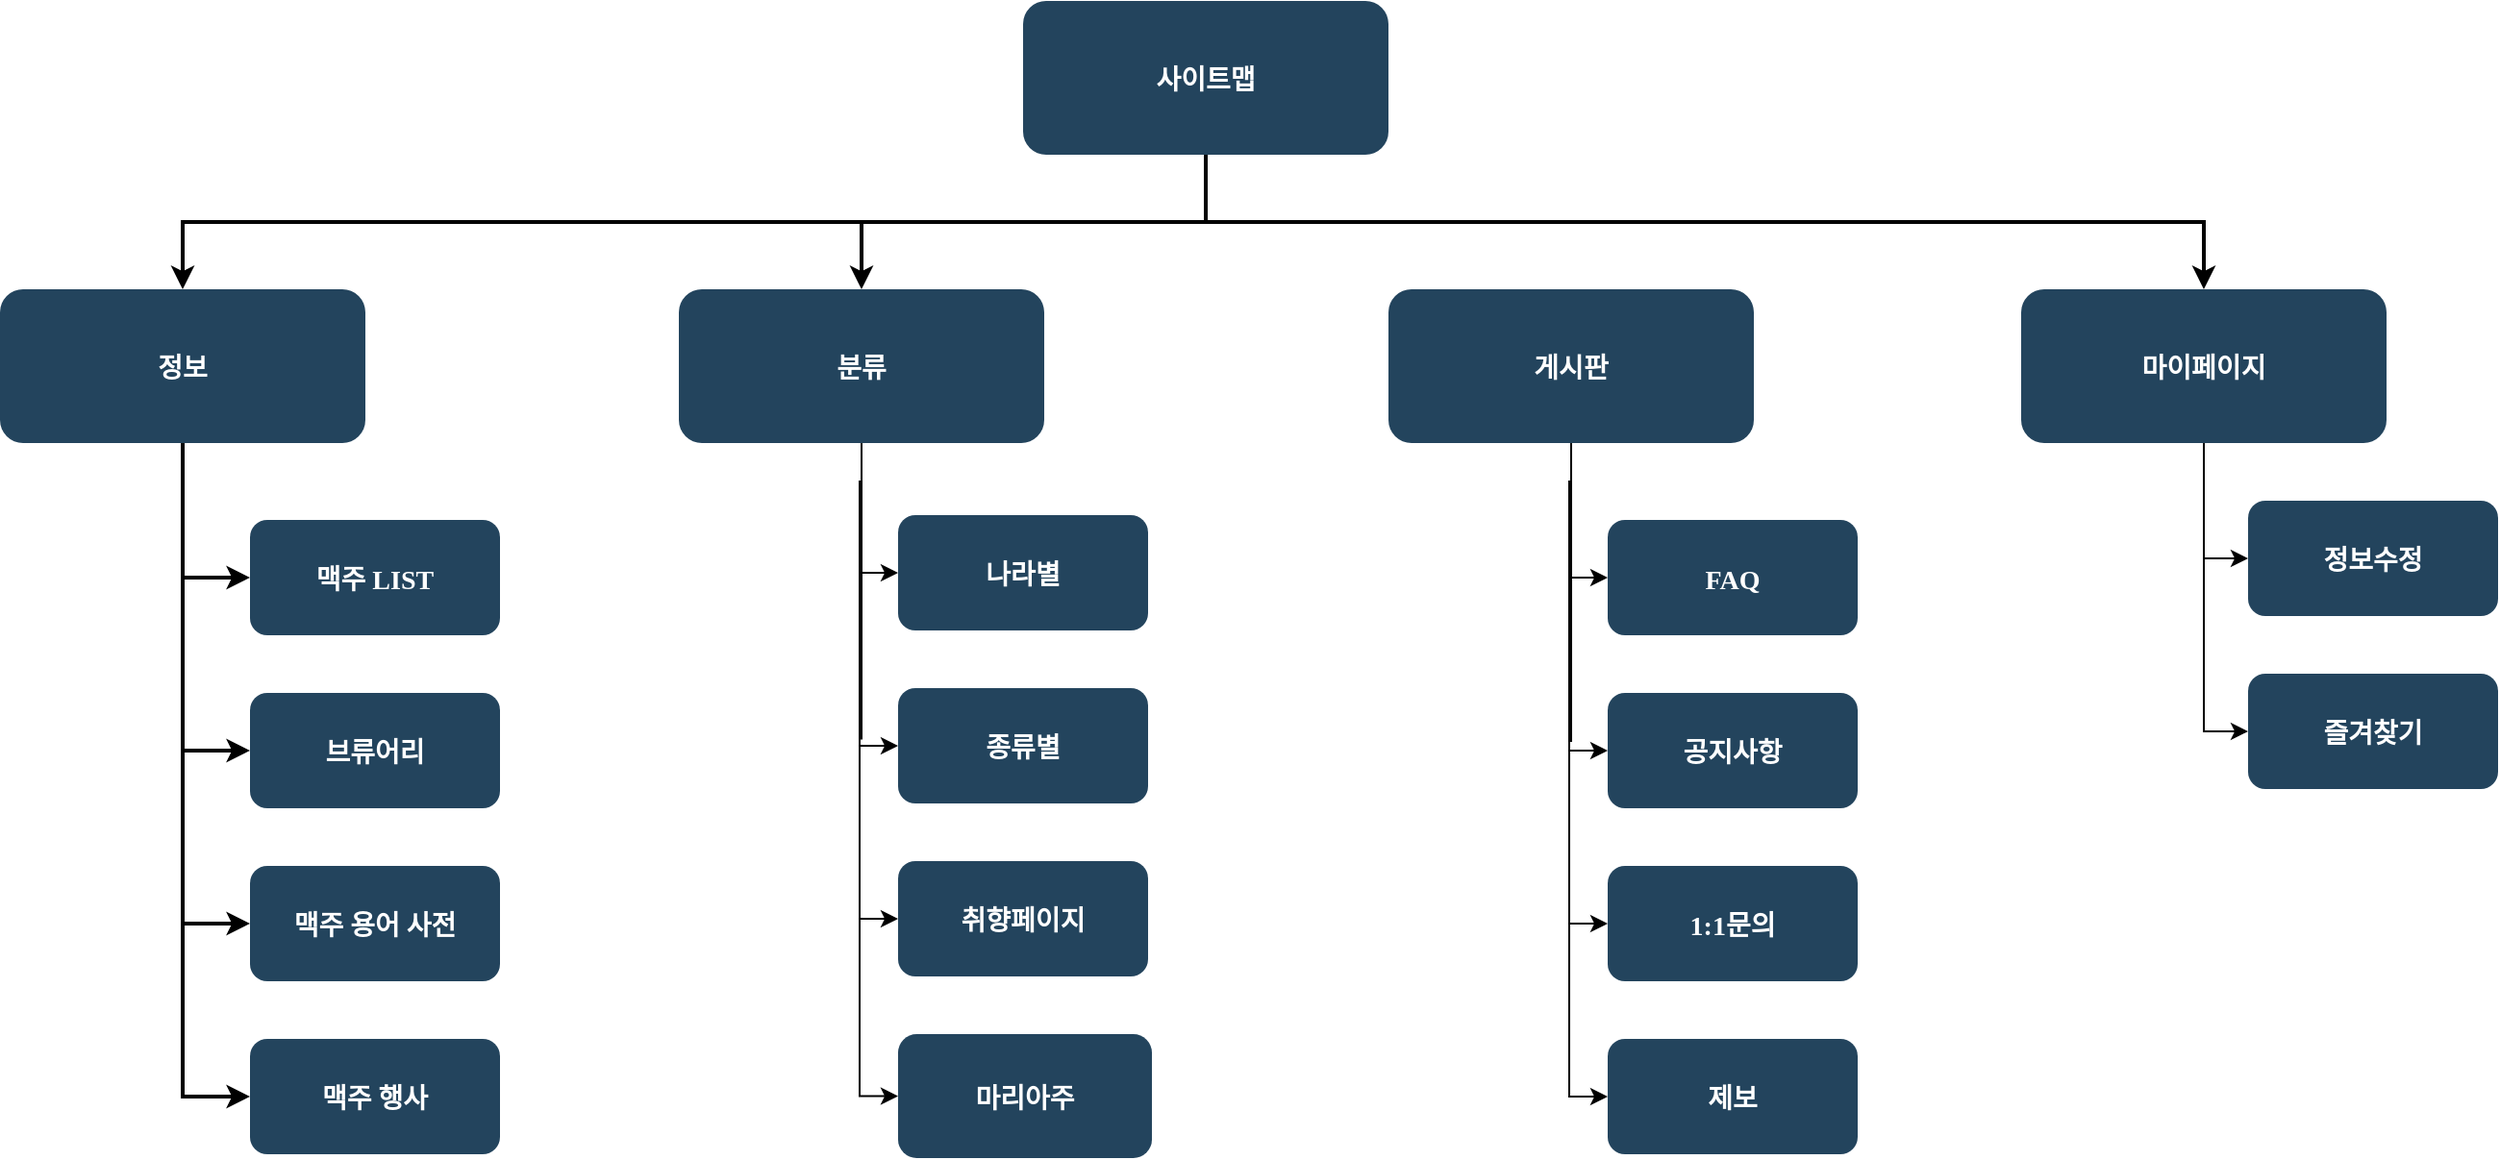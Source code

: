 <mxfile version="18.1.3" type="github">
  <diagram name="Page-1" id="2c0d36ab-eaac-3732-788b-9136903baeff">
    <mxGraphModel dx="1070" dy="1152" grid="1" gridSize="10" guides="1" tooltips="1" connect="1" arrows="1" fold="1" page="1" pageScale="1.5" pageWidth="1169" pageHeight="827" background="none" math="0" shadow="0">
      <root>
        <mxCell id="0" />
        <mxCell id="1" parent="0" />
        <mxCell id="2" value="사이트맵" style="rounded=1;fillColor=#23445D;gradientColor=none;strokeColor=none;fontColor=#FFFFFF;fontStyle=1;fontFamily=Tahoma;fontSize=14" parent="1" vertex="1">
          <mxGeometry x="757" y="185.5" width="190" height="80" as="geometry" />
        </mxCell>
        <mxCell id="qBMPpYt0xj-9ToD_6bGK-128" style="edgeStyle=orthogonalEdgeStyle;rounded=0;orthogonalLoop=1;jettySize=auto;html=1;entryX=0;entryY=0.5;entryDx=0;entryDy=0;" edge="1" parent="1" source="4" target="48">
          <mxGeometry relative="1" as="geometry" />
        </mxCell>
        <mxCell id="qBMPpYt0xj-9ToD_6bGK-129" style="edgeStyle=orthogonalEdgeStyle;rounded=0;orthogonalLoop=1;jettySize=auto;html=1;entryX=0;entryY=0.5;entryDx=0;entryDy=0;" edge="1" parent="1" source="4" target="49">
          <mxGeometry relative="1" as="geometry" />
        </mxCell>
        <mxCell id="4" value="마이페이지" style="rounded=1;fillColor=#23445D;gradientColor=none;strokeColor=none;fontColor=#FFFFFF;fontStyle=1;fontFamily=Tahoma;fontSize=14" parent="1" vertex="1">
          <mxGeometry x="1276.0" y="335.5" width="190" height="80" as="geometry" />
        </mxCell>
        <mxCell id="9" value="" style="edgeStyle=elbowEdgeStyle;elbow=vertical;strokeWidth=2;rounded=0" parent="1" source="2" target="4" edge="1">
          <mxGeometry x="337" y="215.5" width="100" height="100" as="geometry">
            <mxPoint x="337" y="315.5" as="sourcePoint" />
            <mxPoint x="437" y="215.5" as="targetPoint" />
          </mxGeometry>
        </mxCell>
        <mxCell id="qBMPpYt0xj-9ToD_6bGK-132" style="edgeStyle=orthogonalEdgeStyle;rounded=0;orthogonalLoop=1;jettySize=auto;html=1;entryX=0;entryY=0.5;entryDx=0;entryDy=0;" edge="1" parent="1" source="10" target="41">
          <mxGeometry relative="1" as="geometry" />
        </mxCell>
        <mxCell id="qBMPpYt0xj-9ToD_6bGK-133" style="edgeStyle=orthogonalEdgeStyle;rounded=0;orthogonalLoop=1;jettySize=auto;html=1;entryX=0;entryY=0.5;entryDx=0;entryDy=0;" edge="1" parent="1" source="10" target="42">
          <mxGeometry relative="1" as="geometry" />
        </mxCell>
        <mxCell id="qBMPpYt0xj-9ToD_6bGK-134" style="edgeStyle=orthogonalEdgeStyle;rounded=0;orthogonalLoop=1;jettySize=auto;html=1;entryX=0;entryY=0.5;entryDx=0;entryDy=0;" edge="1" parent="1" source="10" target="43">
          <mxGeometry relative="1" as="geometry" />
        </mxCell>
        <mxCell id="qBMPpYt0xj-9ToD_6bGK-135" style="edgeStyle=orthogonalEdgeStyle;rounded=0;orthogonalLoop=1;jettySize=auto;html=1;entryX=0;entryY=0.5;entryDx=0;entryDy=0;" edge="1" parent="1" source="10" target="qBMPpYt0xj-9ToD_6bGK-123">
          <mxGeometry relative="1" as="geometry" />
        </mxCell>
        <mxCell id="10" value="게시판" style="rounded=1;fillColor=#23445D;gradientColor=none;strokeColor=none;fontColor=#FFFFFF;fontStyle=1;fontFamily=Tahoma;fontSize=14" parent="1" vertex="1">
          <mxGeometry x="947" y="335.5" width="190" height="80" as="geometry" />
        </mxCell>
        <mxCell id="qBMPpYt0xj-9ToD_6bGK-137" style="edgeStyle=orthogonalEdgeStyle;rounded=0;orthogonalLoop=1;jettySize=auto;html=1;entryX=0;entryY=0.5;entryDx=0;entryDy=0;" edge="1" parent="1" source="12" target="29">
          <mxGeometry relative="1" as="geometry" />
        </mxCell>
        <mxCell id="qBMPpYt0xj-9ToD_6bGK-138" style="edgeStyle=orthogonalEdgeStyle;rounded=0;orthogonalLoop=1;jettySize=auto;html=1;entryX=0;entryY=0.5;entryDx=0;entryDy=0;" edge="1" parent="1" source="12" target="30">
          <mxGeometry relative="1" as="geometry" />
        </mxCell>
        <mxCell id="qBMPpYt0xj-9ToD_6bGK-139" style="edgeStyle=orthogonalEdgeStyle;rounded=0;orthogonalLoop=1;jettySize=auto;html=1;entryX=0;entryY=0.5;entryDx=0;entryDy=0;" edge="1" parent="1" source="12" target="31">
          <mxGeometry relative="1" as="geometry" />
        </mxCell>
        <mxCell id="qBMPpYt0xj-9ToD_6bGK-140" style="edgeStyle=orthogonalEdgeStyle;rounded=0;orthogonalLoop=1;jettySize=auto;html=1;entryX=0;entryY=0.5;entryDx=0;entryDy=0;" edge="1" parent="1" source="12" target="32">
          <mxGeometry relative="1" as="geometry" />
        </mxCell>
        <mxCell id="12" value="분류" style="rounded=1;fillColor=#23445D;gradientColor=none;strokeColor=none;fontColor=#FFFFFF;fontStyle=1;fontFamily=Tahoma;fontSize=14" parent="1" vertex="1">
          <mxGeometry x="578.0" y="335.5" width="190" height="80" as="geometry" />
        </mxCell>
        <mxCell id="13" value="정보" style="rounded=1;fillColor=#23445D;gradientColor=none;strokeColor=none;fontColor=#FFFFFF;fontStyle=1;fontFamily=Tahoma;fontSize=14" parent="1" vertex="1">
          <mxGeometry x="225" y="335.5" width="190" height="80" as="geometry" />
        </mxCell>
        <mxCell id="16" value="맥주 LIST" style="rounded=1;fillColor=#23445D;gradientColor=none;strokeColor=none;fontColor=#FFFFFF;fontStyle=1;fontFamily=Tahoma;fontSize=14" parent="1" vertex="1">
          <mxGeometry x="355" y="455.5" width="130" height="60" as="geometry" />
        </mxCell>
        <mxCell id="17" value="브류어리" style="rounded=1;fillColor=#23445D;gradientColor=none;strokeColor=none;fontColor=#FFFFFF;fontStyle=1;fontFamily=Tahoma;fontSize=14" parent="1" vertex="1">
          <mxGeometry x="355" y="545.5" width="130" height="60" as="geometry" />
        </mxCell>
        <mxCell id="18" value="맥주 용어 사전" style="rounded=1;fillColor=#23445D;gradientColor=none;strokeColor=none;fontColor=#FFFFFF;fontStyle=1;fontFamily=Tahoma;fontSize=14" parent="1" vertex="1">
          <mxGeometry x="355" y="635.5" width="130" height="60" as="geometry" />
        </mxCell>
        <mxCell id="19" value="맥주 행사" style="rounded=1;fillColor=#23445D;gradientColor=none;strokeColor=none;fontColor=#FFFFFF;fontStyle=1;fontFamily=Tahoma;fontSize=14" parent="1" vertex="1">
          <mxGeometry x="355" y="725.5" width="130" height="60" as="geometry" />
        </mxCell>
        <mxCell id="29" value="나라별" style="rounded=1;fillColor=#23445D;gradientColor=none;strokeColor=none;fontColor=#FFFFFF;fontStyle=1;fontFamily=Tahoma;fontSize=14" parent="1" vertex="1">
          <mxGeometry x="692" y="453" width="130" height="60" as="geometry" />
        </mxCell>
        <mxCell id="30" value="종류별" style="rounded=1;fillColor=#23445D;gradientColor=none;strokeColor=none;fontColor=#FFFFFF;fontStyle=1;fontFamily=Tahoma;fontSize=14" parent="1" vertex="1">
          <mxGeometry x="692" y="543" width="130" height="60" as="geometry" />
        </mxCell>
        <mxCell id="31" value="취향페이지" style="rounded=1;fillColor=#23445D;gradientColor=none;strokeColor=none;fontColor=#FFFFFF;fontStyle=1;fontFamily=Tahoma;fontSize=14" parent="1" vertex="1">
          <mxGeometry x="692" y="633" width="130" height="60" as="geometry" />
        </mxCell>
        <mxCell id="32" value="마리아주" style="rounded=1;fillColor=#23445D;gradientColor=none;strokeColor=none;fontColor=#FFFFFF;fontStyle=1;fontFamily=Tahoma;fontSize=14" parent="1" vertex="1">
          <mxGeometry x="692" y="723" width="132" height="64.5" as="geometry" />
        </mxCell>
        <mxCell id="41" value="FAQ" style="rounded=1;fillColor=#23445D;gradientColor=none;strokeColor=none;fontColor=#FFFFFF;fontStyle=1;fontFamily=Tahoma;fontSize=14" parent="1" vertex="1">
          <mxGeometry x="1061" y="455.5" width="130" height="60" as="geometry" />
        </mxCell>
        <mxCell id="42" value="공지사항" style="rounded=1;fillColor=#23445D;gradientColor=none;strokeColor=none;fontColor=#FFFFFF;fontStyle=1;fontFamily=Tahoma;fontSize=14" parent="1" vertex="1">
          <mxGeometry x="1061" y="545.5" width="130" height="60" as="geometry" />
        </mxCell>
        <mxCell id="43" value="1:1문의" style="rounded=1;fillColor=#23445D;gradientColor=none;strokeColor=none;fontColor=#FFFFFF;fontStyle=1;fontFamily=Tahoma;fontSize=14" parent="1" vertex="1">
          <mxGeometry x="1061" y="635.5" width="130" height="60" as="geometry" />
        </mxCell>
        <mxCell id="48" value="정보수정" style="rounded=1;fillColor=#23445D;gradientColor=none;strokeColor=none;fontColor=#FFFFFF;fontStyle=1;fontFamily=Tahoma;fontSize=14" parent="1" vertex="1">
          <mxGeometry x="1394" y="445.5" width="130" height="60" as="geometry" />
        </mxCell>
        <mxCell id="49" value="즐겨찾기" style="rounded=1;fillColor=#23445D;gradientColor=none;strokeColor=none;fontColor=#FFFFFF;fontStyle=1;fontFamily=Tahoma;fontSize=14" parent="1" vertex="1">
          <mxGeometry x="1394" y="535.5" width="130" height="60" as="geometry" />
        </mxCell>
        <mxCell id="59" value="" style="edgeStyle=elbowEdgeStyle;elbow=vertical;strokeWidth=2;rounded=0" parent="1" source="2" target="12" edge="1">
          <mxGeometry x="347" y="225.5" width="100" height="100" as="geometry">
            <mxPoint x="862.0" y="275.5" as="sourcePoint" />
            <mxPoint x="1467.0" y="345.5" as="targetPoint" />
          </mxGeometry>
        </mxCell>
        <mxCell id="61" value="" style="edgeStyle=elbowEdgeStyle;elbow=vertical;strokeWidth=2;rounded=0" parent="1" source="2" target="13" edge="1">
          <mxGeometry x="-23" y="135.5" width="100" height="100" as="geometry">
            <mxPoint x="-23" y="235.5" as="sourcePoint" />
            <mxPoint x="77" y="135.5" as="targetPoint" />
          </mxGeometry>
        </mxCell>
        <mxCell id="64" value="" style="edgeStyle=elbowEdgeStyle;elbow=horizontal;strokeWidth=2;rounded=0" parent="1" source="13" target="16" edge="1">
          <mxGeometry x="95" y="135.5" width="100" height="100" as="geometry">
            <mxPoint x="95" y="235.5" as="sourcePoint" />
            <mxPoint x="195" y="135.5" as="targetPoint" />
            <Array as="points">
              <mxPoint x="320" y="435.5" />
            </Array>
          </mxGeometry>
        </mxCell>
        <mxCell id="65" value="" style="edgeStyle=elbowEdgeStyle;elbow=horizontal;strokeWidth=2;rounded=0" parent="1" source="13" target="17" edge="1">
          <mxGeometry x="95" y="135.5" width="100" height="100" as="geometry">
            <mxPoint x="95" y="235.5" as="sourcePoint" />
            <mxPoint x="195" y="135.5" as="targetPoint" />
            <Array as="points">
              <mxPoint x="320" y="475.5" />
            </Array>
          </mxGeometry>
        </mxCell>
        <mxCell id="66" value="" style="edgeStyle=elbowEdgeStyle;elbow=horizontal;strokeWidth=2;rounded=0" parent="1" source="13" target="18" edge="1">
          <mxGeometry x="95" y="135.5" width="100" height="100" as="geometry">
            <mxPoint x="95" y="235.5" as="sourcePoint" />
            <mxPoint x="195" y="135.5" as="targetPoint" />
            <Array as="points">
              <mxPoint x="320" y="525.5" />
            </Array>
          </mxGeometry>
        </mxCell>
        <mxCell id="67" value="" style="edgeStyle=elbowEdgeStyle;elbow=horizontal;strokeWidth=2;rounded=0" parent="1" source="13" target="19" edge="1">
          <mxGeometry x="95" y="135.5" width="100" height="100" as="geometry">
            <mxPoint x="95" y="235.5" as="sourcePoint" />
            <mxPoint x="195" y="135.5" as="targetPoint" />
            <Array as="points">
              <mxPoint x="320" y="575.5" />
            </Array>
          </mxGeometry>
        </mxCell>
        <mxCell id="qBMPpYt0xj-9ToD_6bGK-123" value="제보" style="rounded=1;fillColor=#23445D;gradientColor=none;strokeColor=none;fontColor=#FFFFFF;fontStyle=1;fontFamily=Tahoma;fontSize=14" vertex="1" parent="1">
          <mxGeometry x="1061" y="725.5" width="130" height="60" as="geometry" />
        </mxCell>
      </root>
    </mxGraphModel>
  </diagram>
</mxfile>
